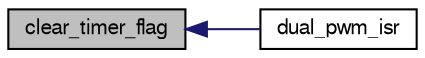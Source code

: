 digraph "clear_timer_flag"
{
  edge [fontname="FreeSans",fontsize="10",labelfontname="FreeSans",labelfontsize="10"];
  node [fontname="FreeSans",fontsize="10",shape=record];
  rankdir="LR";
  Node1 [label="clear_timer_flag",height=0.2,width=0.4,color="black", fillcolor="grey75", style="filled", fontcolor="black"];
  Node1 -> Node2 [dir="back",color="midnightblue",fontsize="10",style="solid",fontname="FreeSans"];
  Node2 [label="dual_pwm_isr",height=0.2,width=0.4,color="black", fillcolor="white", style="filled",URL="$stm32_2modules_2actuators_2actuators__dualpwm__arch_8h.html#aa4bbd9d7d8bc0e055cdc7d4b1bcb17f0"];
}

